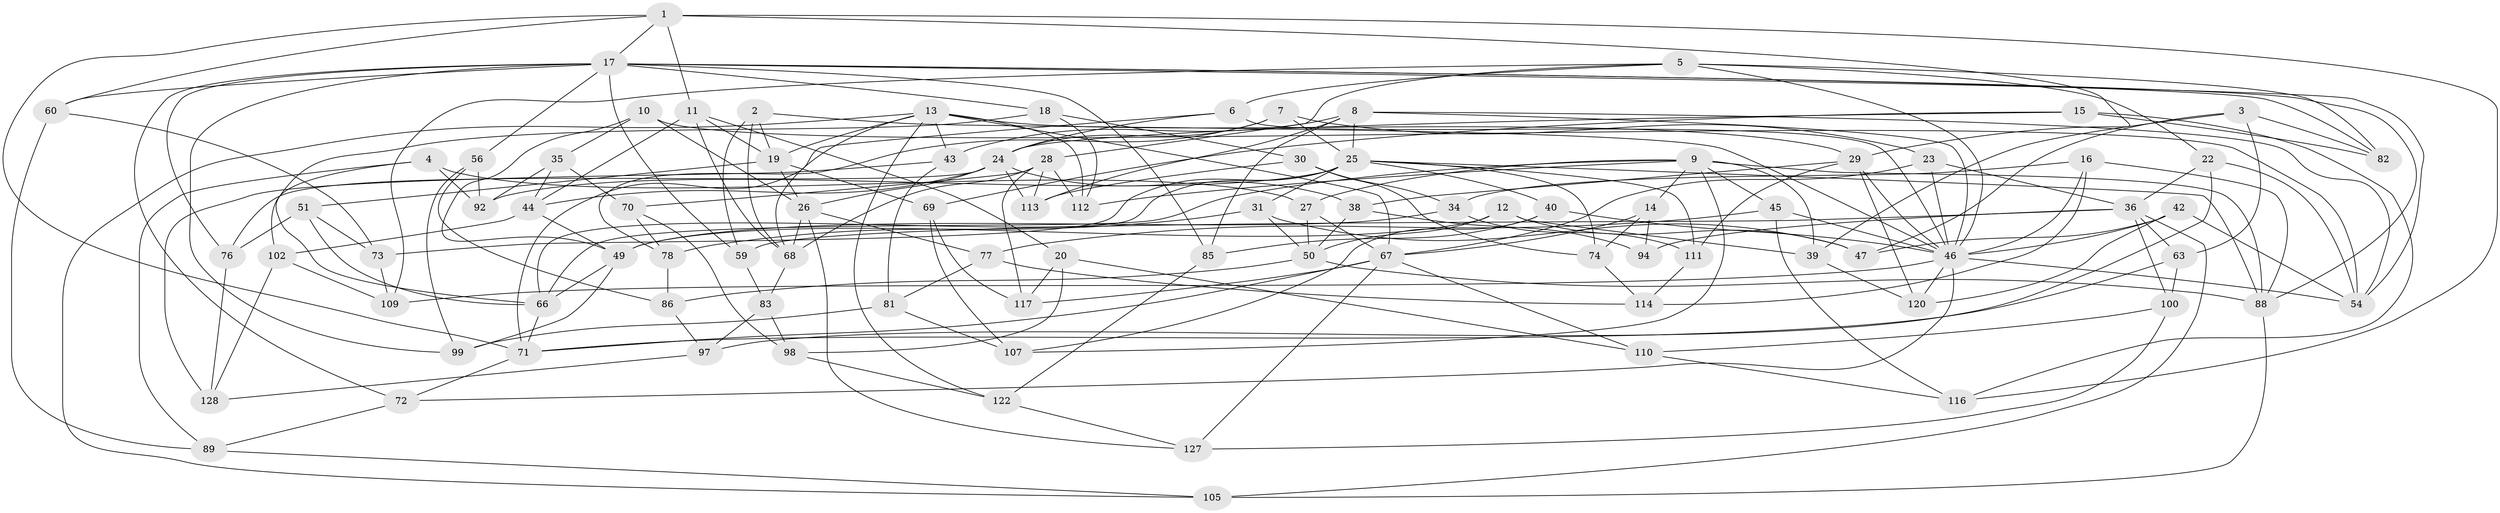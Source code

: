 // original degree distribution, {4: 1.0}
// Generated by graph-tools (version 1.1) at 2025/20/03/04/25 18:20:30]
// undirected, 90 vertices, 216 edges
graph export_dot {
graph [start="1"]
  node [color=gray90,style=filled];
  1 [super="+123"];
  2;
  3;
  4;
  5 [super="+121"];
  6;
  7;
  8 [super="+108"];
  9 [super="+21+124"];
  10;
  11 [super="+48"];
  12;
  13 [super="+64"];
  14;
  15;
  16;
  17 [super="+53+58+32"];
  18;
  19 [super="+41"];
  20;
  22;
  23;
  24 [super="+106+87"];
  25 [super="+33"];
  26 [super="+118"];
  27;
  28 [super="+65"];
  29 [super="+115"];
  30;
  31;
  34;
  35;
  36 [super="+52+55"];
  38;
  39;
  40;
  42;
  43;
  44 [super="+126"];
  45;
  46 [super="+95+90+62"];
  47;
  49 [super="+91"];
  50 [super="+84"];
  51;
  54 [super="+61"];
  56;
  59;
  60;
  63;
  66 [super="+75"];
  67 [super="+101+93"];
  68 [super="+96"];
  69;
  70;
  71 [super="+80"];
  72;
  73;
  74;
  76;
  77;
  78;
  81;
  82;
  83;
  85;
  86;
  88 [super="+119"];
  89;
  92;
  94;
  97;
  98;
  99;
  100;
  102;
  105;
  107;
  109;
  110;
  111;
  112;
  113;
  114;
  116;
  117;
  120;
  122;
  127;
  128;
  1 -- 116;
  1 -- 71;
  1 -- 60;
  1 -- 11;
  1 -- 29;
  1 -- 17;
  2 -- 59;
  2 -- 19;
  2 -- 68;
  2 -- 46;
  3 -- 63;
  3 -- 47;
  3 -- 82;
  3 -- 39;
  4 -- 27;
  4 -- 89;
  4 -- 102;
  4 -- 92;
  5 -- 6;
  5 -- 22;
  5 -- 109;
  5 -- 82;
  5 -- 28;
  5 -- 46;
  6 -- 24;
  6 -- 46;
  6 -- 71;
  7 -- 23;
  7 -- 78;
  7 -- 24;
  7 -- 25;
  8 -- 113;
  8 -- 43;
  8 -- 25;
  8 -- 46;
  8 -- 85;
  8 -- 54;
  9 -- 66;
  9 -- 112;
  9 -- 14;
  9 -- 39;
  9 -- 88;
  9 -- 107;
  9 -- 27;
  9 -- 45;
  10 -- 54;
  10 -- 35;
  10 -- 49;
  10 -- 26;
  11 -- 20;
  11 -- 68;
  11 -- 19;
  11 -- 44 [weight=2];
  12 -- 39;
  12 -- 47;
  12 -- 49;
  12 -- 50;
  13 -- 19;
  13 -- 68;
  13 -- 29;
  13 -- 112;
  13 -- 67;
  13 -- 105;
  13 -- 122;
  13 -- 43;
  14 -- 94;
  14 -- 74;
  14 -- 67;
  15 -- 116;
  15 -- 82;
  15 -- 69;
  15 -- 24;
  16 -- 88;
  16 -- 114;
  16 -- 34;
  16 -- 46;
  17 -- 88;
  17 -- 56;
  17 -- 72;
  17 -- 99;
  17 -- 59;
  17 -- 60;
  17 -- 85;
  17 -- 18;
  17 -- 82;
  17 -- 54;
  17 -- 76;
  18 -- 30;
  18 -- 112;
  18 -- 66;
  19 -- 26;
  19 -- 51;
  19 -- 69;
  20 -- 98;
  20 -- 117;
  20 -- 110;
  22 -- 97;
  22 -- 54;
  22 -- 36;
  23 -- 67;
  23 -- 36;
  23 -- 46;
  24 -- 76;
  24 -- 44;
  24 -- 113;
  24 -- 38;
  24 -- 26;
  25 -- 73;
  25 -- 31;
  25 -- 40;
  25 -- 66;
  25 -- 74;
  25 -- 111;
  25 -- 88;
  25 -- 92;
  26 -- 77;
  26 -- 127;
  26 -- 68;
  27 -- 67;
  27 -- 50;
  28 -- 68;
  28 -- 117;
  28 -- 70;
  28 -- 112;
  28 -- 113;
  29 -- 111;
  29 -- 120;
  29 -- 46;
  29 -- 38;
  30 -- 74;
  30 -- 113;
  30 -- 34;
  31 -- 50;
  31 -- 78;
  31 -- 47;
  34 -- 111;
  34 -- 49;
  35 -- 44;
  35 -- 92;
  35 -- 70;
  36 -- 59;
  36 -- 63;
  36 -- 100;
  36 -- 94 [weight=2];
  36 -- 105;
  38 -- 94;
  38 -- 50;
  39 -- 120;
  40 -- 107;
  40 -- 85;
  40 -- 46;
  42 -- 120;
  42 -- 47;
  42 -- 54;
  42 -- 46;
  43 -- 81;
  43 -- 128;
  44 -- 102;
  44 -- 49;
  45 -- 77;
  45 -- 116;
  45 -- 46;
  46 -- 120;
  46 -- 54;
  46 -- 72;
  46 -- 109;
  49 -- 99;
  49 -- 66;
  50 -- 86;
  50 -- 88;
  51 -- 76;
  51 -- 73;
  51 -- 66;
  56 -- 99;
  56 -- 86;
  56 -- 92;
  59 -- 83;
  60 -- 89;
  60 -- 73;
  63 -- 100;
  63 -- 71;
  66 -- 71;
  67 -- 110;
  67 -- 117;
  67 -- 127;
  67 -- 71;
  68 -- 83;
  69 -- 117;
  69 -- 107;
  70 -- 78;
  70 -- 98;
  71 -- 72;
  72 -- 89;
  73 -- 109;
  74 -- 114;
  76 -- 128;
  77 -- 81;
  77 -- 114;
  78 -- 86;
  81 -- 99;
  81 -- 107;
  83 -- 98;
  83 -- 97;
  85 -- 122;
  86 -- 97;
  88 -- 105;
  89 -- 105;
  97 -- 128;
  98 -- 122;
  100 -- 110;
  100 -- 127;
  102 -- 128;
  102 -- 109;
  110 -- 116;
  111 -- 114;
  122 -- 127;
}
